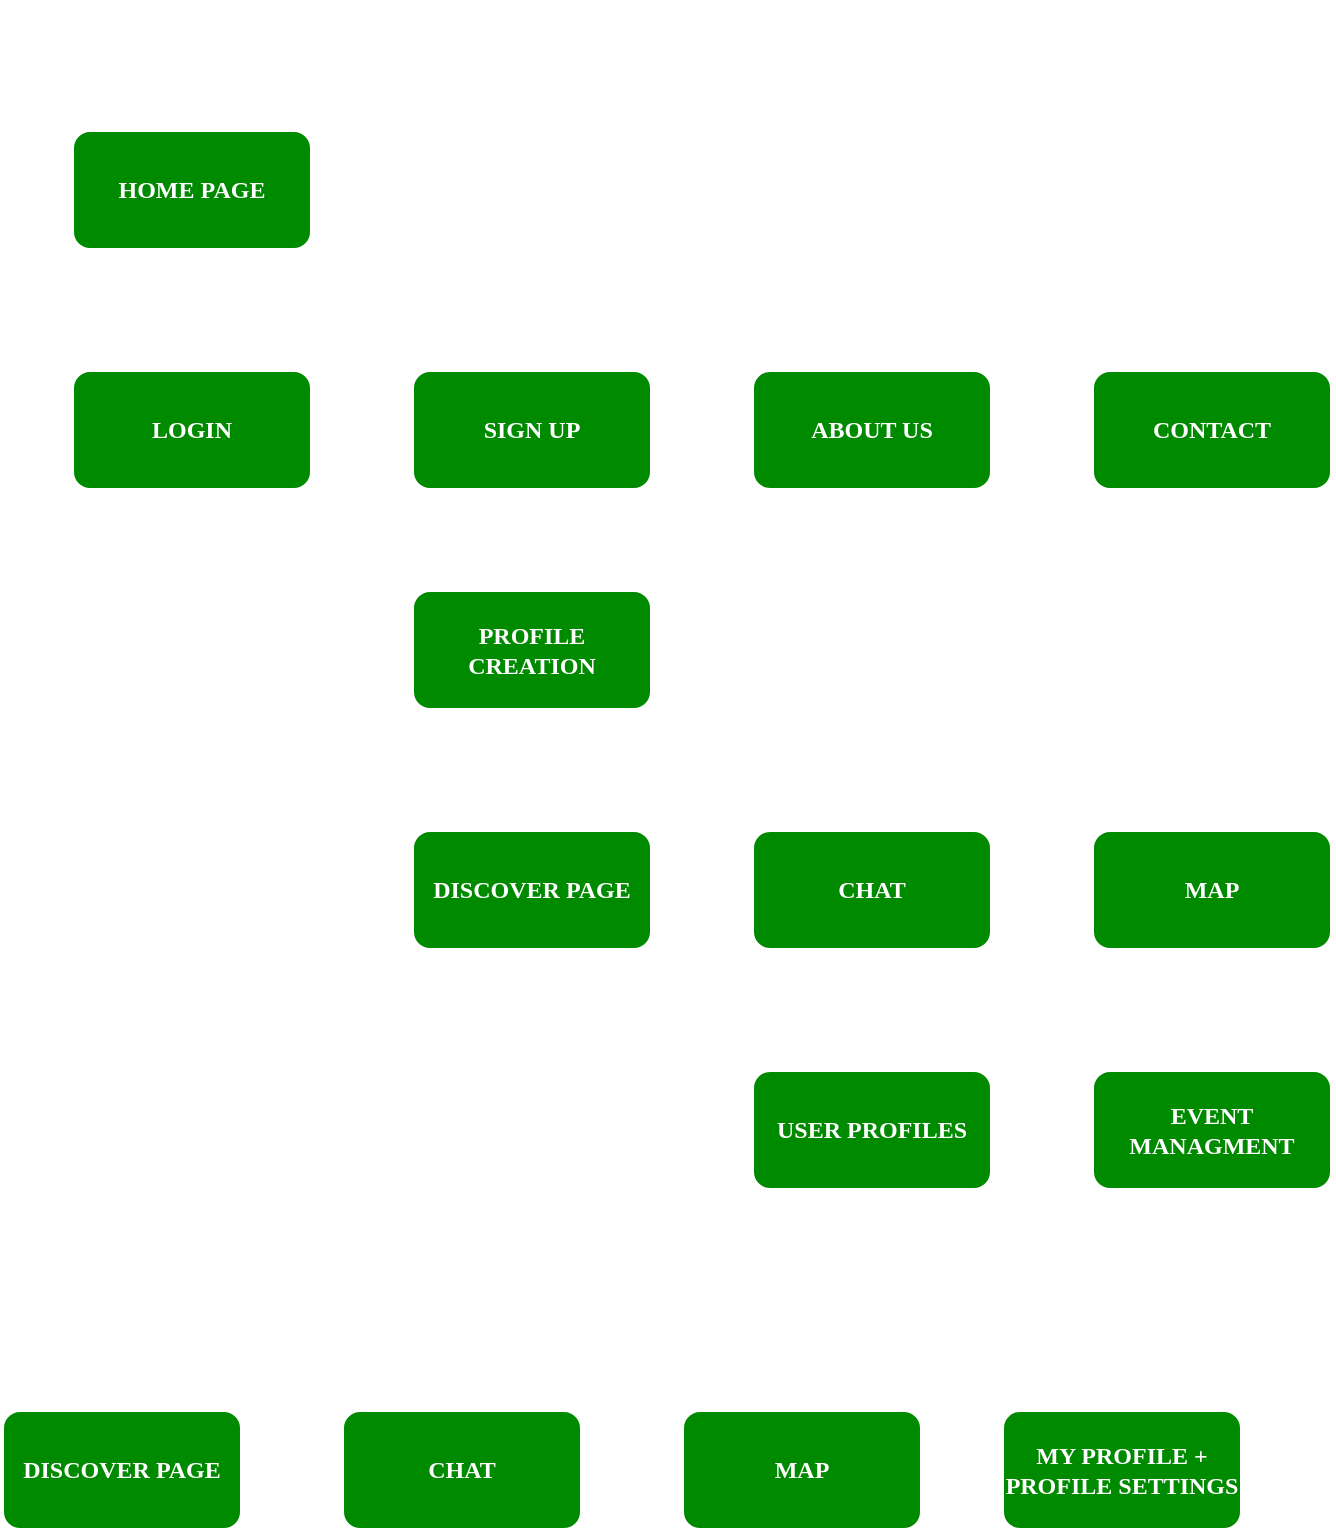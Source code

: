 <mxfile version="21.6.8" type="device">
  <diagram name="Page-1" id="Zrx8ksIF0H-qQuCk0xPw">
    <mxGraphModel dx="2058" dy="1188" grid="1" gridSize="10" guides="1" tooltips="1" connect="1" arrows="1" fold="1" page="1" pageScale="1" pageWidth="850" pageHeight="1100" math="0" shadow="0">
      <root>
        <mxCell id="0" />
        <mxCell id="1" parent="0" />
        <mxCell id="yvlbZ8QJHMD4rLFmpZ5p-17" style="edgeStyle=orthogonalEdgeStyle;rounded=0;orthogonalLoop=1;jettySize=auto;html=1;exitX=0.5;exitY=1;exitDx=0;exitDy=0;entryX=0.5;entryY=0;entryDx=0;entryDy=0;fillColor=#008a00;strokeColor=#FFFFFF;strokeWidth=2;" parent="1" source="HRTkhm99Dmk9xG9U7dGF-1" target="HRTkhm99Dmk9xG9U7dGF-3" edge="1">
          <mxGeometry relative="1" as="geometry">
            <Array as="points">
              <mxPoint x="210" y="170" />
              <mxPoint x="210" y="170" />
            </Array>
          </mxGeometry>
        </mxCell>
        <mxCell id="yvlbZ8QJHMD4rLFmpZ5p-19" style="edgeStyle=orthogonalEdgeStyle;rounded=0;orthogonalLoop=1;jettySize=auto;html=1;exitX=1;exitY=0.5;exitDx=0;exitDy=0;entryX=0.5;entryY=0;entryDx=0;entryDy=0;fillColor=#008a00;strokeColor=#FFFFFF;strokeWidth=2;" parent="1" target="HRTkhm99Dmk9xG9U7dGF-26" edge="1">
          <mxGeometry relative="1" as="geometry">
            <mxPoint x="350" y="170.345" as="targetPoint" />
            <mxPoint x="210" y="170" as="sourcePoint" />
          </mxGeometry>
        </mxCell>
        <mxCell id="yvlbZ8QJHMD4rLFmpZ5p-21" style="edgeStyle=orthogonalEdgeStyle;rounded=0;orthogonalLoop=1;jettySize=auto;html=1;entryX=0.466;entryY=0.046;entryDx=0;entryDy=0;entryPerimeter=0;fillColor=#008a00;strokeColor=#FFFFFF;strokeWidth=2;" parent="1" source="HRTkhm99Dmk9xG9U7dGF-1" target="HRTkhm99Dmk9xG9U7dGF-5" edge="1">
          <mxGeometry relative="1" as="geometry">
            <Array as="points">
              <mxPoint x="210" y="170" />
              <mxPoint x="546" y="170" />
            </Array>
          </mxGeometry>
        </mxCell>
        <mxCell id="yvlbZ8QJHMD4rLFmpZ5p-23" style="edgeStyle=orthogonalEdgeStyle;rounded=0;orthogonalLoop=1;jettySize=auto;html=1;fillColor=#008a00;strokeColor=#FFFFFF;strokeWidth=2;" parent="1" source="HRTkhm99Dmk9xG9U7dGF-1" target="HRTkhm99Dmk9xG9U7dGF-4" edge="1">
          <mxGeometry relative="1" as="geometry">
            <Array as="points">
              <mxPoint x="210" y="170" />
              <mxPoint x="720" y="170" />
            </Array>
          </mxGeometry>
        </mxCell>
        <mxCell id="HRTkhm99Dmk9xG9U7dGF-1" value="&lt;b&gt;&lt;font face=&quot;Comic Sans MS&quot;&gt;HOME PAGE&lt;/font&gt;&lt;/b&gt;" style="rounded=1;whiteSpace=wrap;html=1;fillColor=#008a00;fontColor=#ffffff;strokeColor=#FFFFFF;strokeWidth=2;" parent="1" vertex="1">
          <mxGeometry x="150" y="80" width="120" height="60" as="geometry" />
        </mxCell>
        <mxCell id="HRTkhm99Dmk9xG9U7dGF-2" value="&lt;h1&gt;&lt;b&gt;&lt;u style=&quot;&quot;&gt;Sitemap&lt;/u&gt;&lt;/b&gt;&lt;/h1&gt;" style="text;html=1;align=center;verticalAlign=middle;resizable=0;points=[];autosize=1;strokeColor=none;fillColor=none;fontColor=#ffffff;strokeWidth=2;" parent="1" vertex="1">
          <mxGeometry x="365" y="15" width="120" height="70" as="geometry" />
        </mxCell>
        <mxCell id="yvlbZ8QJHMD4rLFmpZ5p-34" style="edgeStyle=orthogonalEdgeStyle;rounded=0;orthogonalLoop=1;jettySize=auto;html=1;exitX=0.5;exitY=1;exitDx=0;exitDy=0;entryX=0;entryY=0.5;entryDx=0;entryDy=0;fillColor=#008a00;strokeColor=#FFFFFF;strokeWidth=2;" parent="1" source="HRTkhm99Dmk9xG9U7dGF-3" target="HRTkhm99Dmk9xG9U7dGF-11" edge="1">
          <mxGeometry relative="1" as="geometry" />
        </mxCell>
        <mxCell id="HRTkhm99Dmk9xG9U7dGF-3" value="&lt;b&gt;&lt;font face=&quot;Comic Sans MS&quot;&gt;LOGIN&lt;br&gt;&lt;/font&gt;&lt;/b&gt;" style="rounded=1;whiteSpace=wrap;html=1;fillColor=#008a00;fontColor=#ffffff;strokeColor=#FFFFFF;strokeWidth=2;" parent="1" vertex="1">
          <mxGeometry x="150" y="200" width="120" height="60" as="geometry" />
        </mxCell>
        <mxCell id="HRTkhm99Dmk9xG9U7dGF-4" value="&lt;b&gt;&lt;font face=&quot;Comic Sans MS&quot;&gt;CONTACT&lt;/font&gt;&lt;/b&gt;" style="rounded=1;whiteSpace=wrap;html=1;fillColor=#008a00;fontColor=#ffffff;strokeColor=#FFFFFF;strokeWidth=2;" parent="1" vertex="1">
          <mxGeometry x="660" y="200" width="120" height="60" as="geometry" />
        </mxCell>
        <mxCell id="HRTkhm99Dmk9xG9U7dGF-5" value="&lt;b&gt;&lt;font face=&quot;Comic Sans MS&quot;&gt;ABOUT US&lt;/font&gt;&lt;/b&gt;" style="rounded=1;whiteSpace=wrap;html=1;fillColor=#008a00;fontColor=#ffffff;strokeColor=#FFFFFF;strokeWidth=2;" parent="1" vertex="1">
          <mxGeometry x="490" y="200" width="120" height="60" as="geometry" />
        </mxCell>
        <mxCell id="yvlbZ8QJHMD4rLFmpZ5p-55" style="edgeStyle=orthogonalEdgeStyle;rounded=0;orthogonalLoop=1;jettySize=auto;html=1;exitX=0.5;exitY=1;exitDx=0;exitDy=0;entryX=0;entryY=0.5;entryDx=0;entryDy=0;fillColor=#008a00;strokeColor=#FFFFFF;strokeWidth=2;" parent="1" source="HRTkhm99Dmk9xG9U7dGF-11" target="HRTkhm99Dmk9xG9U7dGF-16" edge="1">
          <mxGeometry relative="1" as="geometry" />
        </mxCell>
        <mxCell id="HRTkhm99Dmk9xG9U7dGF-11" value="&lt;b&gt;&lt;font face=&quot;Comic Sans MS&quot;&gt;DISCOVER PAGE&lt;/font&gt;&lt;/b&gt;" style="rounded=1;whiteSpace=wrap;html=1;fillColor=#008a00;fontColor=#ffffff;strokeColor=#FFFFFF;strokeWidth=2;" parent="1" vertex="1">
          <mxGeometry x="320" y="430" width="120" height="60" as="geometry" />
        </mxCell>
        <mxCell id="yvlbZ8QJHMD4rLFmpZ5p-58" style="edgeStyle=orthogonalEdgeStyle;rounded=0;orthogonalLoop=1;jettySize=auto;html=1;exitX=0.25;exitY=0;exitDx=0;exitDy=0;entryX=0.25;entryY=1;entryDx=0;entryDy=0;fillColor=#008a00;strokeColor=#FFFFFF;strokeWidth=2;" parent="1" source="HRTkhm99Dmk9xG9U7dGF-16" target="yvlbZ8QJHMD4rLFmpZ5p-37" edge="1">
          <mxGeometry relative="1" as="geometry" />
        </mxCell>
        <mxCell id="HRTkhm99Dmk9xG9U7dGF-16" value="&lt;b&gt;&lt;font face=&quot;Comic Sans MS&quot;&gt;USER PROFILES&lt;/font&gt;&lt;/b&gt;" style="rounded=1;whiteSpace=wrap;html=1;fillColor=#008a00;fontColor=#ffffff;strokeColor=#FFFFFF;strokeWidth=2;" parent="1" vertex="1">
          <mxGeometry x="490" y="550" width="120" height="60" as="geometry" />
        </mxCell>
        <mxCell id="yvlbZ8QJHMD4rLFmpZ5p-7" style="edgeStyle=orthogonalEdgeStyle;rounded=0;orthogonalLoop=1;jettySize=auto;html=1;exitX=0.5;exitY=1;exitDx=0;exitDy=0;entryX=0.5;entryY=0;entryDx=0;entryDy=0;fillColor=#008a00;strokeColor=#FFFFFF;strokeWidth=2;" parent="1" source="HRTkhm99Dmk9xG9U7dGF-26" target="yvlbZ8QJHMD4rLFmpZ5p-6" edge="1">
          <mxGeometry relative="1" as="geometry" />
        </mxCell>
        <mxCell id="HRTkhm99Dmk9xG9U7dGF-26" value="&lt;b&gt;&lt;font face=&quot;Comic Sans MS&quot;&gt;SIGN UP&lt;/font&gt;&lt;/b&gt;" style="rounded=1;whiteSpace=wrap;html=1;fillColor=#008a00;fontColor=#ffffff;strokeColor=#FFFFFF;strokeWidth=2;" parent="1" vertex="1">
          <mxGeometry x="320" y="200" width="120" height="60" as="geometry" />
        </mxCell>
        <mxCell id="yvlbZ8QJHMD4rLFmpZ5p-25" style="edgeStyle=orthogonalEdgeStyle;rounded=0;orthogonalLoop=1;jettySize=auto;html=1;exitX=0.5;exitY=1;exitDx=0;exitDy=0;fillColor=#008a00;strokeColor=#FFFFFF;strokeWidth=2;" parent="1" source="yvlbZ8QJHMD4rLFmpZ5p-6" target="HRTkhm99Dmk9xG9U7dGF-11" edge="1">
          <mxGeometry relative="1" as="geometry">
            <Array as="points">
              <mxPoint x="380" y="480" />
              <mxPoint x="380" y="480" />
            </Array>
          </mxGeometry>
        </mxCell>
        <mxCell id="yvlbZ8QJHMD4rLFmpZ5p-6" value="&lt;font face=&quot;Comic Sans MS&quot;&gt;&lt;b&gt;PROFILE CREATION&lt;/b&gt;&lt;/font&gt;" style="rounded=1;whiteSpace=wrap;html=1;fillColor=#008a00;fontColor=#ffffff;strokeColor=#FFFFFF;strokeWidth=2;" parent="1" vertex="1">
          <mxGeometry x="320" y="310" width="120" height="60" as="geometry" />
        </mxCell>
        <mxCell id="yvlbZ8QJHMD4rLFmpZ5p-13" value="&lt;font face=&quot;Comic Sans MS&quot;&gt;&lt;b&gt;MY PROFILE + PROFILE SETTINGS&lt;br&gt;&lt;/b&gt;&lt;/font&gt;" style="rounded=1;whiteSpace=wrap;html=1;fillColor=#008a00;fontColor=#ffffff;strokeColor=#FFFFFF;strokeWidth=2;" parent="1" vertex="1">
          <mxGeometry x="615" y="720" width="120" height="60" as="geometry" />
        </mxCell>
        <mxCell id="yvlbZ8QJHMD4rLFmpZ5p-57" style="edgeStyle=orthogonalEdgeStyle;rounded=0;orthogonalLoop=1;jettySize=auto;html=1;exitX=0.75;exitY=1;exitDx=0;exitDy=0;entryX=0.75;entryY=0;entryDx=0;entryDy=0;fillColor=#008a00;strokeColor=#FFFFFF;strokeWidth=2;" parent="1" source="yvlbZ8QJHMD4rLFmpZ5p-37" target="HRTkhm99Dmk9xG9U7dGF-16" edge="1">
          <mxGeometry relative="1" as="geometry" />
        </mxCell>
        <mxCell id="yvlbZ8QJHMD4rLFmpZ5p-37" value="&lt;b&gt;&lt;font face=&quot;Comic Sans MS&quot;&gt;CHAT&lt;/font&gt;&lt;/b&gt;" style="rounded=1;whiteSpace=wrap;html=1;fillColor=#008a00;fontColor=#ffffff;strokeColor=#FFFFFF;strokeWidth=2;" parent="1" vertex="1">
          <mxGeometry x="490" y="430" width="120" height="60" as="geometry" />
        </mxCell>
        <mxCell id="yvlbZ8QJHMD4rLFmpZ5p-44" style="edgeStyle=orthogonalEdgeStyle;rounded=0;orthogonalLoop=1;jettySize=auto;html=1;exitX=0;exitY=0.5;exitDx=0;exitDy=0;entryX=1;entryY=0.5;entryDx=0;entryDy=0;fillColor=#008a00;strokeColor=#FFFFFF;strokeWidth=2;" parent="1" source="yvlbZ8QJHMD4rLFmpZ5p-40" target="yvlbZ8QJHMD4rLFmpZ5p-37" edge="1">
          <mxGeometry relative="1" as="geometry" />
        </mxCell>
        <mxCell id="yvlbZ8QJHMD4rLFmpZ5p-47" style="edgeStyle=orthogonalEdgeStyle;rounded=0;orthogonalLoop=1;jettySize=auto;html=1;exitX=0.5;exitY=1;exitDx=0;exitDy=0;fillColor=#008a00;strokeColor=#FFFFFF;strokeWidth=2;" parent="1" source="yvlbZ8QJHMD4rLFmpZ5p-40" edge="1">
          <mxGeometry relative="1" as="geometry">
            <mxPoint x="720.333" y="550" as="targetPoint" />
          </mxGeometry>
        </mxCell>
        <mxCell id="yvlbZ8QJHMD4rLFmpZ5p-59" style="edgeStyle=orthogonalEdgeStyle;rounded=0;orthogonalLoop=1;jettySize=auto;html=1;exitX=0;exitY=0.75;exitDx=0;exitDy=0;entryX=1;entryY=0.5;entryDx=0;entryDy=0;fillColor=#008a00;strokeColor=#FFFFFF;strokeWidth=2;" parent="1" source="yvlbZ8QJHMD4rLFmpZ5p-40" target="HRTkhm99Dmk9xG9U7dGF-16" edge="1">
          <mxGeometry relative="1" as="geometry">
            <Array as="points">
              <mxPoint x="660" y="460" />
              <mxPoint x="635" y="460" />
              <mxPoint x="635" y="580" />
            </Array>
          </mxGeometry>
        </mxCell>
        <mxCell id="yvlbZ8QJHMD4rLFmpZ5p-40" value="&lt;b&gt;&lt;font face=&quot;Comic Sans MS&quot;&gt;MAP&lt;/font&gt;&lt;/b&gt;" style="rounded=1;whiteSpace=wrap;html=1;fillColor=#008a00;fontColor=#ffffff;strokeColor=#FFFFFF;strokeWidth=2;" parent="1" vertex="1">
          <mxGeometry x="660" y="430" width="120" height="60" as="geometry" />
        </mxCell>
        <mxCell id="yvlbZ8QJHMD4rLFmpZ5p-48" value="&lt;b&gt;&lt;font face=&quot;Comic Sans MS&quot;&gt;EVENT MANAGMENT&lt;/font&gt;&lt;/b&gt;" style="rounded=1;whiteSpace=wrap;html=1;fillColor=#008a00;fontColor=#ffffff;strokeColor=#FFFFFF;strokeWidth=2;" parent="1" vertex="1">
          <mxGeometry x="660" y="550" width="120" height="60" as="geometry" />
        </mxCell>
        <mxCell id="yvlbZ8QJHMD4rLFmpZ5p-49" value="&lt;h4&gt;&lt;b&gt;&lt;font face=&quot;Comic Sans MS&quot;&gt;&lt;u&gt;ACCESSIBLE PAGES FROM EVERY PAGE OF THE WEBSITE UPON LOGGING IN&lt;/u&gt;&lt;/font&gt;&lt;/b&gt;&lt;/h4&gt;" style="text;html=1;align=center;verticalAlign=middle;resizable=0;points=[];autosize=1;strokeColor=none;fillColor=none;fontColor=#ffffff;strokeWidth=2;" parent="1" vertex="1">
          <mxGeometry x="175" y="640" width="500" height="60" as="geometry" />
        </mxCell>
        <mxCell id="yvlbZ8QJHMD4rLFmpZ5p-51" value="&lt;b&gt;&lt;font face=&quot;Comic Sans MS&quot;&gt;DISCOVER PAGE&lt;/font&gt;&lt;/b&gt;" style="rounded=1;whiteSpace=wrap;html=1;fillColor=#008a00;fontColor=#ffffff;strokeColor=#FFFFFF;strokeWidth=2;" parent="1" vertex="1">
          <mxGeometry x="115" y="720" width="120" height="60" as="geometry" />
        </mxCell>
        <mxCell id="yvlbZ8QJHMD4rLFmpZ5p-52" value="&lt;b&gt;&lt;font face=&quot;Comic Sans MS&quot;&gt;CHAT&lt;/font&gt;&lt;/b&gt;" style="rounded=1;whiteSpace=wrap;html=1;fillColor=#008a00;fontColor=#ffffff;strokeColor=#FFFFFF;strokeWidth=2;" parent="1" vertex="1">
          <mxGeometry x="285" y="720" width="120" height="60" as="geometry" />
        </mxCell>
        <mxCell id="yvlbZ8QJHMD4rLFmpZ5p-53" value="&lt;b&gt;&lt;font face=&quot;Comic Sans MS&quot;&gt;MAP&lt;/font&gt;&lt;/b&gt;" style="rounded=1;whiteSpace=wrap;html=1;fillColor=#008a00;fontColor=#ffffff;strokeColor=#FFFFFF;strokeWidth=2;" parent="1" vertex="1">
          <mxGeometry x="455" y="720" width="120" height="60" as="geometry" />
        </mxCell>
      </root>
    </mxGraphModel>
  </diagram>
</mxfile>
